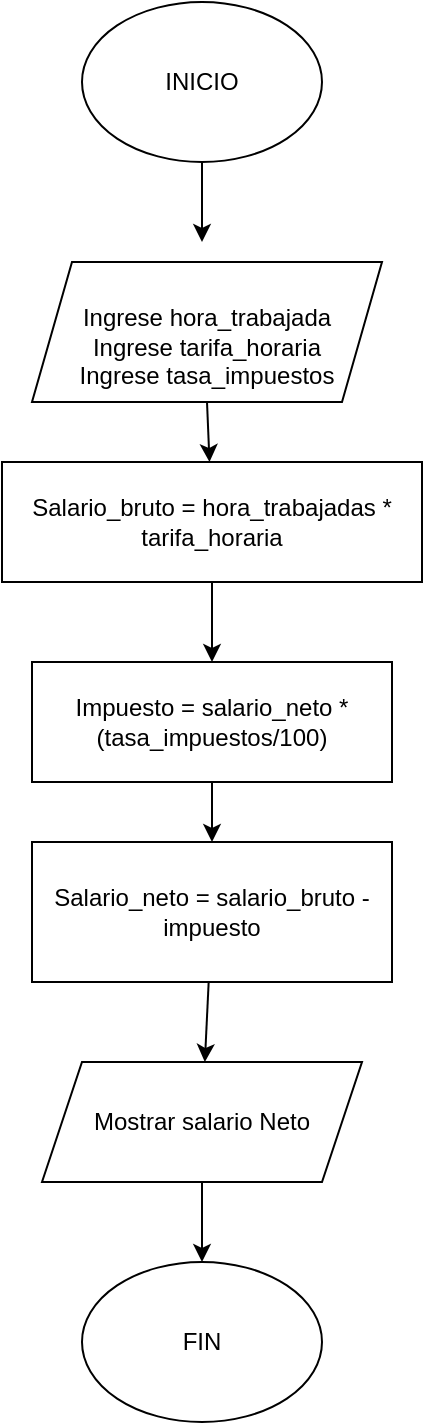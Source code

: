 <mxfile>
    <diagram id="kEhxaxkW5lt75h6T09dG" name="Page-1">
        <mxGraphModel dx="557" dy="947" grid="1" gridSize="10" guides="1" tooltips="1" connect="1" arrows="1" fold="1" page="1" pageScale="1" pageWidth="850" pageHeight="1100" math="0" shadow="0">
            <root>
                <mxCell id="0"/>
                <mxCell id="1" parent="0"/>
                <mxCell id="8" style="edgeStyle=none;html=1;exitX=0.5;exitY=1;exitDx=0;exitDy=0;entryX=0.5;entryY=0;entryDx=0;entryDy=0;" parent="1" source="2" edge="1">
                    <mxGeometry relative="1" as="geometry">
                        <mxPoint x="350" y="180" as="targetPoint"/>
                    </mxGeometry>
                </mxCell>
                <mxCell id="2" value="INICIO" style="ellipse;whiteSpace=wrap;html=1;" parent="1" vertex="1">
                    <mxGeometry x="290" y="60" width="120" height="80" as="geometry"/>
                </mxCell>
                <mxCell id="17" style="edgeStyle=none;html=1;exitX=0.5;exitY=1;exitDx=0;exitDy=0;entryX=0.5;entryY=0;entryDx=0;entryDy=0;" edge="1" parent="1" source="4" target="16">
                    <mxGeometry relative="1" as="geometry"/>
                </mxCell>
                <mxCell id="4" value="Salario_bruto = hora_trabajadas * tarifa_horaria" style="rounded=0;whiteSpace=wrap;html=1;" parent="1" vertex="1">
                    <mxGeometry x="250" y="290" width="210" height="60" as="geometry"/>
                </mxCell>
                <mxCell id="11" style="edgeStyle=none;html=1;exitX=0.5;exitY=1;exitDx=0;exitDy=0;entryX=0.5;entryY=0;entryDx=0;entryDy=0;" parent="1" source="5" target="6" edge="1">
                    <mxGeometry relative="1" as="geometry"/>
                </mxCell>
                <mxCell id="5" value="Mostrar salario Neto" style="shape=parallelogram;perimeter=parallelogramPerimeter;whiteSpace=wrap;html=1;fixedSize=1;" parent="1" vertex="1">
                    <mxGeometry x="270" y="590" width="160" height="60" as="geometry"/>
                </mxCell>
                <mxCell id="6" value="FIN" style="ellipse;whiteSpace=wrap;html=1;" parent="1" vertex="1">
                    <mxGeometry x="290" y="690" width="120" height="80" as="geometry"/>
                </mxCell>
                <mxCell id="15" value="" style="edgeStyle=none;html=1;exitX=0.5;exitY=1;exitDx=0;exitDy=0;" parent="1" source="14" target="4" edge="1">
                    <mxGeometry relative="1" as="geometry"/>
                </mxCell>
                <mxCell id="14" value="&lt;div&gt;&lt;br&gt;&lt;/div&gt;Ingrese hora_trabajada&lt;div&gt;Ingrese tarifa_horaria&lt;/div&gt;&lt;div&gt;Ingrese tasa_impuestos&lt;/div&gt;" style="shape=parallelogram;perimeter=parallelogramPerimeter;whiteSpace=wrap;html=1;fixedSize=1;" parent="1" vertex="1">
                    <mxGeometry x="265" y="190" width="175" height="70" as="geometry"/>
                </mxCell>
                <mxCell id="20" style="edgeStyle=none;html=1;entryX=0.5;entryY=0;entryDx=0;entryDy=0;" edge="1" parent="1" source="16" target="18">
                    <mxGeometry relative="1" as="geometry"/>
                </mxCell>
                <mxCell id="16" value="Impuesto = salario_neto * (tasa_impuestos/100)" style="rounded=0;whiteSpace=wrap;html=1;" vertex="1" parent="1">
                    <mxGeometry x="265" y="390" width="180" height="60" as="geometry"/>
                </mxCell>
                <mxCell id="19" style="edgeStyle=none;html=1;" edge="1" parent="1" source="18" target="5">
                    <mxGeometry relative="1" as="geometry"/>
                </mxCell>
                <mxCell id="18" value="Salario_neto = salario_bruto - impuesto" style="rounded=0;whiteSpace=wrap;html=1;" vertex="1" parent="1">
                    <mxGeometry x="265" y="480" width="180" height="70" as="geometry"/>
                </mxCell>
            </root>
        </mxGraphModel>
    </diagram>
</mxfile>